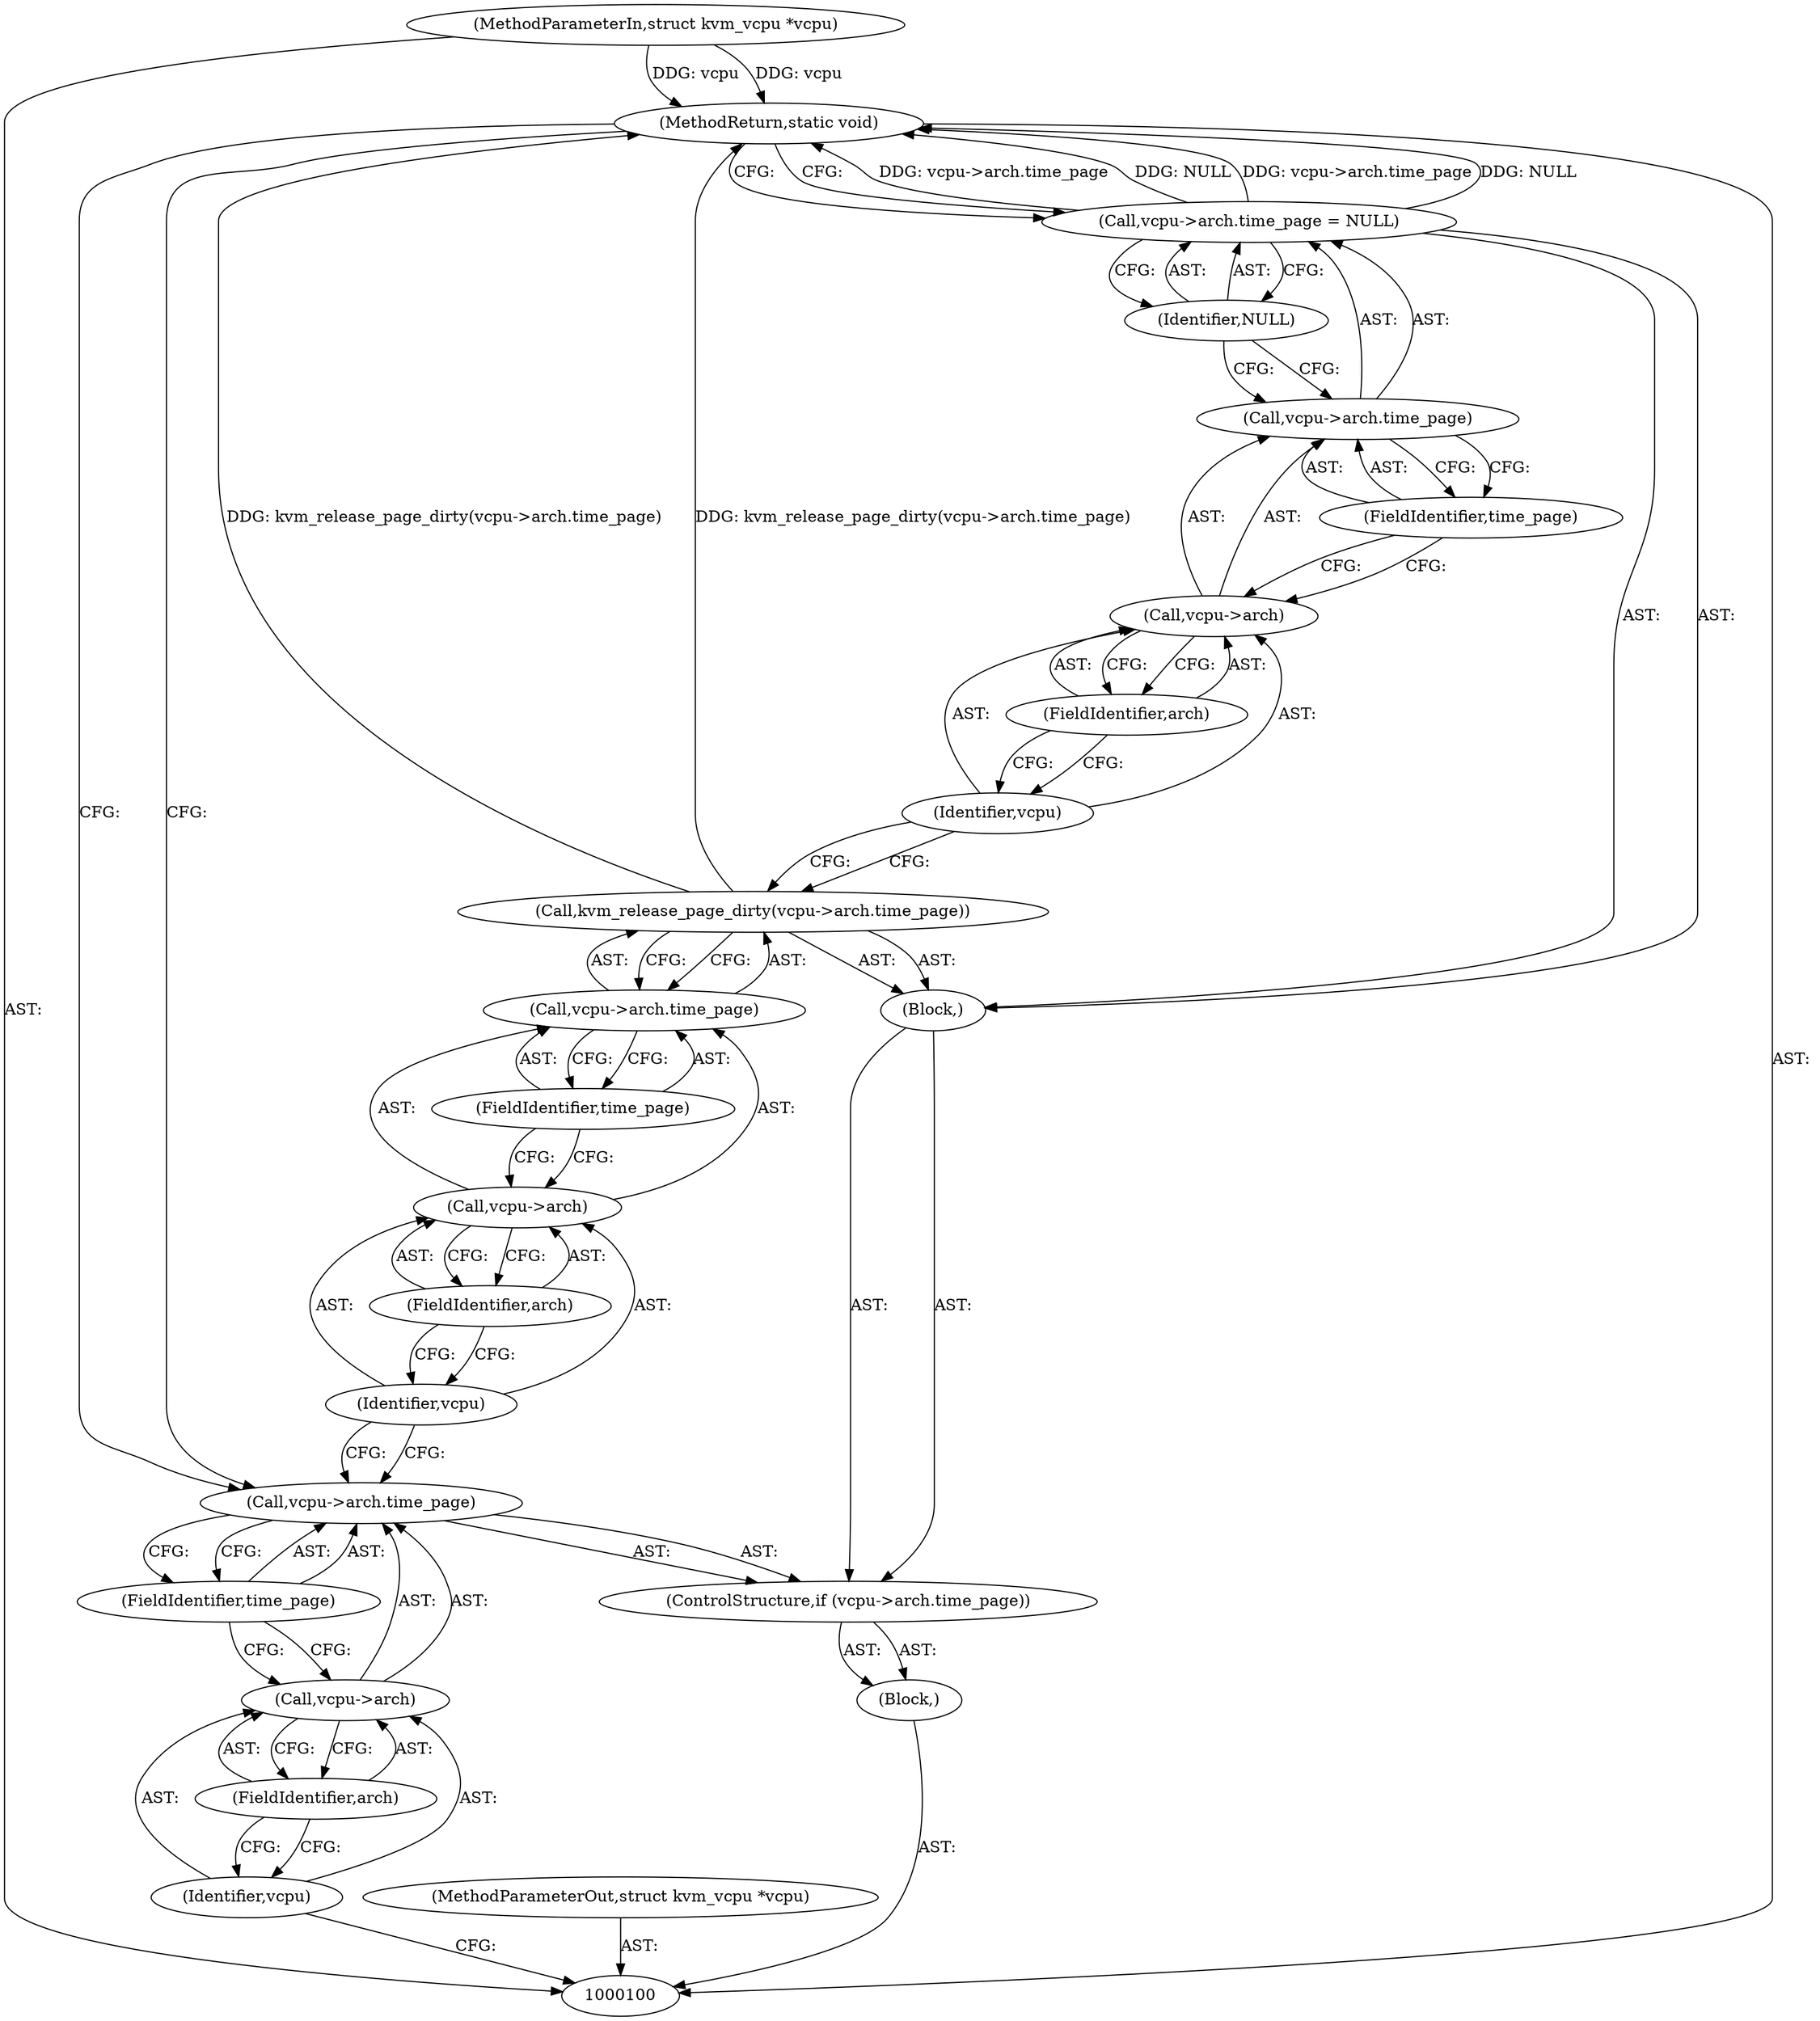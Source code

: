 digraph "1_linux_0b79459b482e85cb7426aa7da683a9f2c97aeae1_3" {
"1000123" [label="(MethodReturn,static void)"];
"1000101" [label="(MethodParameterIn,struct kvm_vcpu *vcpu)"];
"1000148" [label="(MethodParameterOut,struct kvm_vcpu *vcpu)"];
"1000102" [label="(Block,)"];
"1000103" [label="(ControlStructure,if (vcpu->arch.time_page))"];
"1000107" [label="(FieldIdentifier,arch)"];
"1000108" [label="(FieldIdentifier,time_page)"];
"1000109" [label="(Block,)"];
"1000104" [label="(Call,vcpu->arch.time_page)"];
"1000105" [label="(Call,vcpu->arch)"];
"1000106" [label="(Identifier,vcpu)"];
"1000110" [label="(Call,kvm_release_page_dirty(vcpu->arch.time_page))"];
"1000111" [label="(Call,vcpu->arch.time_page)"];
"1000112" [label="(Call,vcpu->arch)"];
"1000113" [label="(Identifier,vcpu)"];
"1000114" [label="(FieldIdentifier,arch)"];
"1000115" [label="(FieldIdentifier,time_page)"];
"1000121" [label="(FieldIdentifier,time_page)"];
"1000116" [label="(Call,vcpu->arch.time_page = NULL)"];
"1000117" [label="(Call,vcpu->arch.time_page)"];
"1000118" [label="(Call,vcpu->arch)"];
"1000119" [label="(Identifier,vcpu)"];
"1000122" [label="(Identifier,NULL)"];
"1000120" [label="(FieldIdentifier,arch)"];
"1000123" -> "1000100"  [label="AST: "];
"1000123" -> "1000116"  [label="CFG: "];
"1000123" -> "1000104"  [label="CFG: "];
"1000116" -> "1000123"  [label="DDG: vcpu->arch.time_page"];
"1000116" -> "1000123"  [label="DDG: NULL"];
"1000101" -> "1000123"  [label="DDG: vcpu"];
"1000110" -> "1000123"  [label="DDG: kvm_release_page_dirty(vcpu->arch.time_page)"];
"1000101" -> "1000100"  [label="AST: "];
"1000101" -> "1000123"  [label="DDG: vcpu"];
"1000148" -> "1000100"  [label="AST: "];
"1000102" -> "1000100"  [label="AST: "];
"1000103" -> "1000102"  [label="AST: "];
"1000103" -> "1000102"  [label="AST: "];
"1000104" -> "1000103"  [label="AST: "];
"1000109" -> "1000103"  [label="AST: "];
"1000107" -> "1000105"  [label="AST: "];
"1000107" -> "1000106"  [label="CFG: "];
"1000105" -> "1000107"  [label="CFG: "];
"1000108" -> "1000104"  [label="AST: "];
"1000108" -> "1000105"  [label="CFG: "];
"1000104" -> "1000108"  [label="CFG: "];
"1000109" -> "1000103"  [label="AST: "];
"1000110" -> "1000109"  [label="AST: "];
"1000116" -> "1000109"  [label="AST: "];
"1000104" -> "1000103"  [label="AST: "];
"1000104" -> "1000108"  [label="CFG: "];
"1000105" -> "1000104"  [label="AST: "];
"1000108" -> "1000104"  [label="AST: "];
"1000113" -> "1000104"  [label="CFG: "];
"1000123" -> "1000104"  [label="CFG: "];
"1000105" -> "1000104"  [label="AST: "];
"1000105" -> "1000107"  [label="CFG: "];
"1000106" -> "1000105"  [label="AST: "];
"1000107" -> "1000105"  [label="AST: "];
"1000108" -> "1000105"  [label="CFG: "];
"1000106" -> "1000105"  [label="AST: "];
"1000106" -> "1000100"  [label="CFG: "];
"1000107" -> "1000106"  [label="CFG: "];
"1000110" -> "1000109"  [label="AST: "];
"1000110" -> "1000111"  [label="CFG: "];
"1000111" -> "1000110"  [label="AST: "];
"1000119" -> "1000110"  [label="CFG: "];
"1000110" -> "1000123"  [label="DDG: kvm_release_page_dirty(vcpu->arch.time_page)"];
"1000111" -> "1000110"  [label="AST: "];
"1000111" -> "1000115"  [label="CFG: "];
"1000112" -> "1000111"  [label="AST: "];
"1000115" -> "1000111"  [label="AST: "];
"1000110" -> "1000111"  [label="CFG: "];
"1000112" -> "1000111"  [label="AST: "];
"1000112" -> "1000114"  [label="CFG: "];
"1000113" -> "1000112"  [label="AST: "];
"1000114" -> "1000112"  [label="AST: "];
"1000115" -> "1000112"  [label="CFG: "];
"1000113" -> "1000112"  [label="AST: "];
"1000113" -> "1000104"  [label="CFG: "];
"1000114" -> "1000113"  [label="CFG: "];
"1000114" -> "1000112"  [label="AST: "];
"1000114" -> "1000113"  [label="CFG: "];
"1000112" -> "1000114"  [label="CFG: "];
"1000115" -> "1000111"  [label="AST: "];
"1000115" -> "1000112"  [label="CFG: "];
"1000111" -> "1000115"  [label="CFG: "];
"1000121" -> "1000117"  [label="AST: "];
"1000121" -> "1000118"  [label="CFG: "];
"1000117" -> "1000121"  [label="CFG: "];
"1000116" -> "1000109"  [label="AST: "];
"1000116" -> "1000122"  [label="CFG: "];
"1000117" -> "1000116"  [label="AST: "];
"1000122" -> "1000116"  [label="AST: "];
"1000123" -> "1000116"  [label="CFG: "];
"1000116" -> "1000123"  [label="DDG: vcpu->arch.time_page"];
"1000116" -> "1000123"  [label="DDG: NULL"];
"1000117" -> "1000116"  [label="AST: "];
"1000117" -> "1000121"  [label="CFG: "];
"1000118" -> "1000117"  [label="AST: "];
"1000121" -> "1000117"  [label="AST: "];
"1000122" -> "1000117"  [label="CFG: "];
"1000118" -> "1000117"  [label="AST: "];
"1000118" -> "1000120"  [label="CFG: "];
"1000119" -> "1000118"  [label="AST: "];
"1000120" -> "1000118"  [label="AST: "];
"1000121" -> "1000118"  [label="CFG: "];
"1000119" -> "1000118"  [label="AST: "];
"1000119" -> "1000110"  [label="CFG: "];
"1000120" -> "1000119"  [label="CFG: "];
"1000122" -> "1000116"  [label="AST: "];
"1000122" -> "1000117"  [label="CFG: "];
"1000116" -> "1000122"  [label="CFG: "];
"1000120" -> "1000118"  [label="AST: "];
"1000120" -> "1000119"  [label="CFG: "];
"1000118" -> "1000120"  [label="CFG: "];
}
